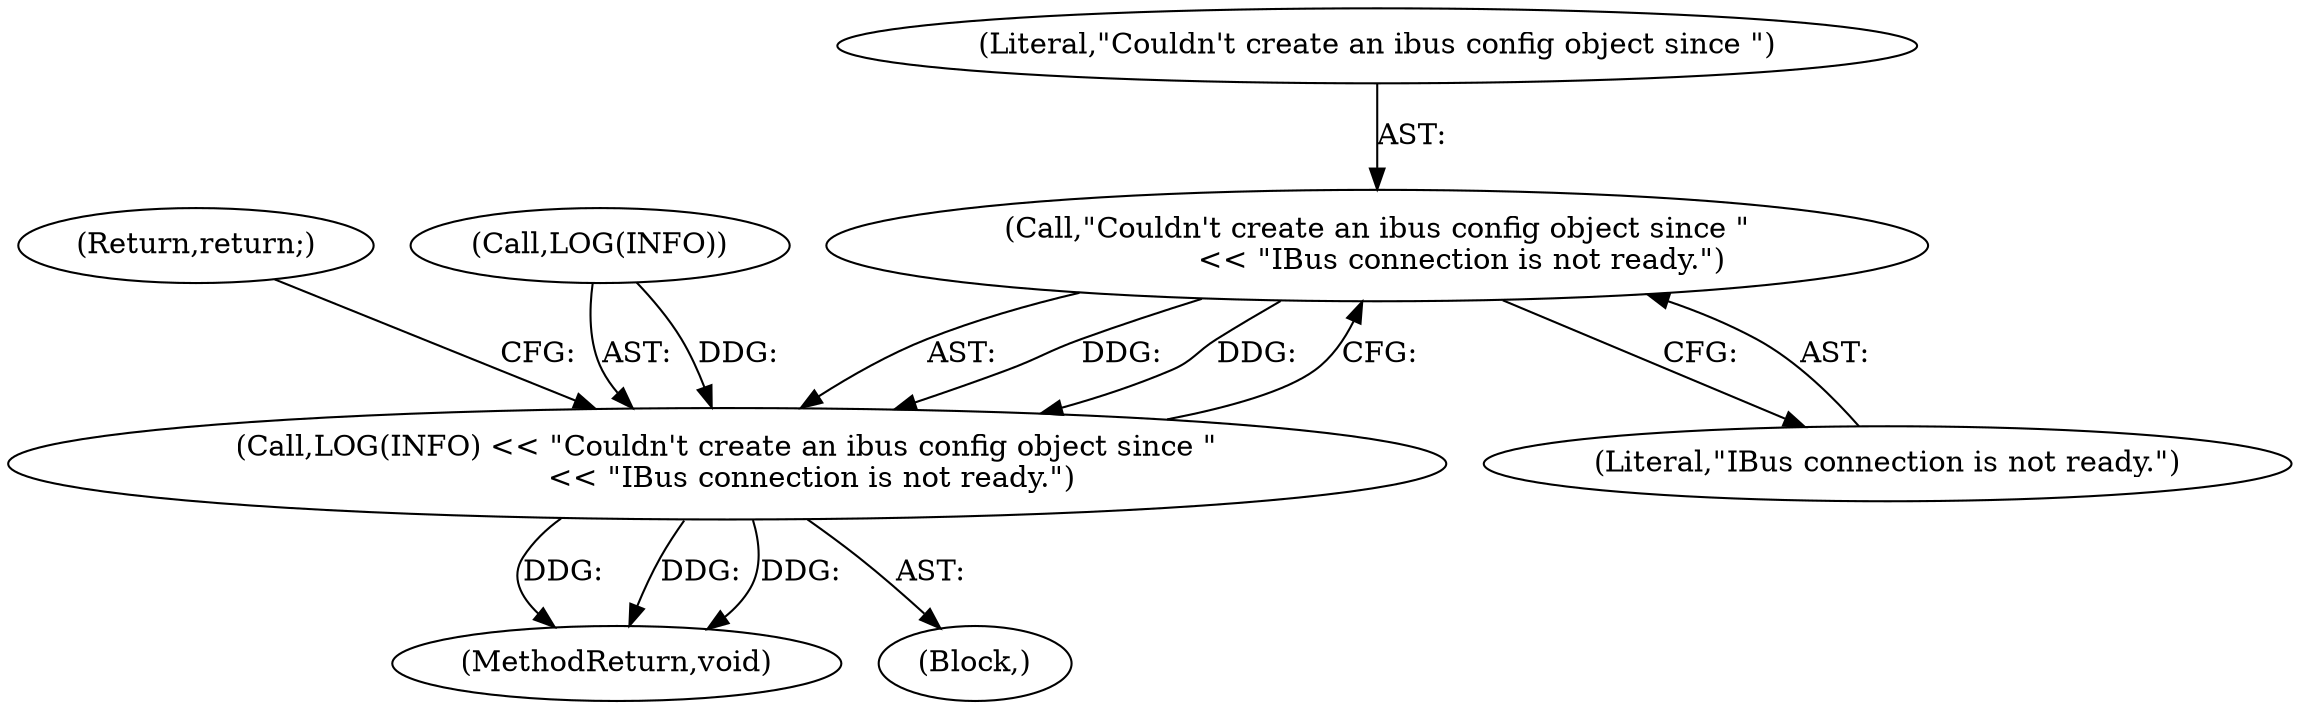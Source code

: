 digraph "1_Chrome_dc7b094a338c6c521f918f478e993f0f74bbea0d_67@del" {
"1000126" [label="(Call,\"Couldn't create an ibus config object since \"\n                  << \"IBus connection is not ready.\")"];
"1000123" [label="(Call,LOG(INFO) << \"Couldn't create an ibus config object since \"\n                  << \"IBus connection is not ready.\")"];
"1000127" [label="(Literal,\"Couldn't create an ibus config object since \")"];
"1000166" [label="(MethodReturn,void)"];
"1000129" [label="(Return,return;)"];
"1000123" [label="(Call,LOG(INFO) << \"Couldn't create an ibus config object since \"\n                  << \"IBus connection is not ready.\")"];
"1000126" [label="(Call,\"Couldn't create an ibus config object since \"\n                  << \"IBus connection is not ready.\")"];
"1000124" [label="(Call,LOG(INFO))"];
"1000128" [label="(Literal,\"IBus connection is not ready.\")"];
"1000122" [label="(Block,)"];
"1000126" -> "1000123"  [label="AST: "];
"1000126" -> "1000128"  [label="CFG: "];
"1000127" -> "1000126"  [label="AST: "];
"1000128" -> "1000126"  [label="AST: "];
"1000123" -> "1000126"  [label="CFG: "];
"1000126" -> "1000123"  [label="DDG: "];
"1000126" -> "1000123"  [label="DDG: "];
"1000123" -> "1000122"  [label="AST: "];
"1000124" -> "1000123"  [label="AST: "];
"1000129" -> "1000123"  [label="CFG: "];
"1000123" -> "1000166"  [label="DDG: "];
"1000123" -> "1000166"  [label="DDG: "];
"1000123" -> "1000166"  [label="DDG: "];
"1000124" -> "1000123"  [label="DDG: "];
}
